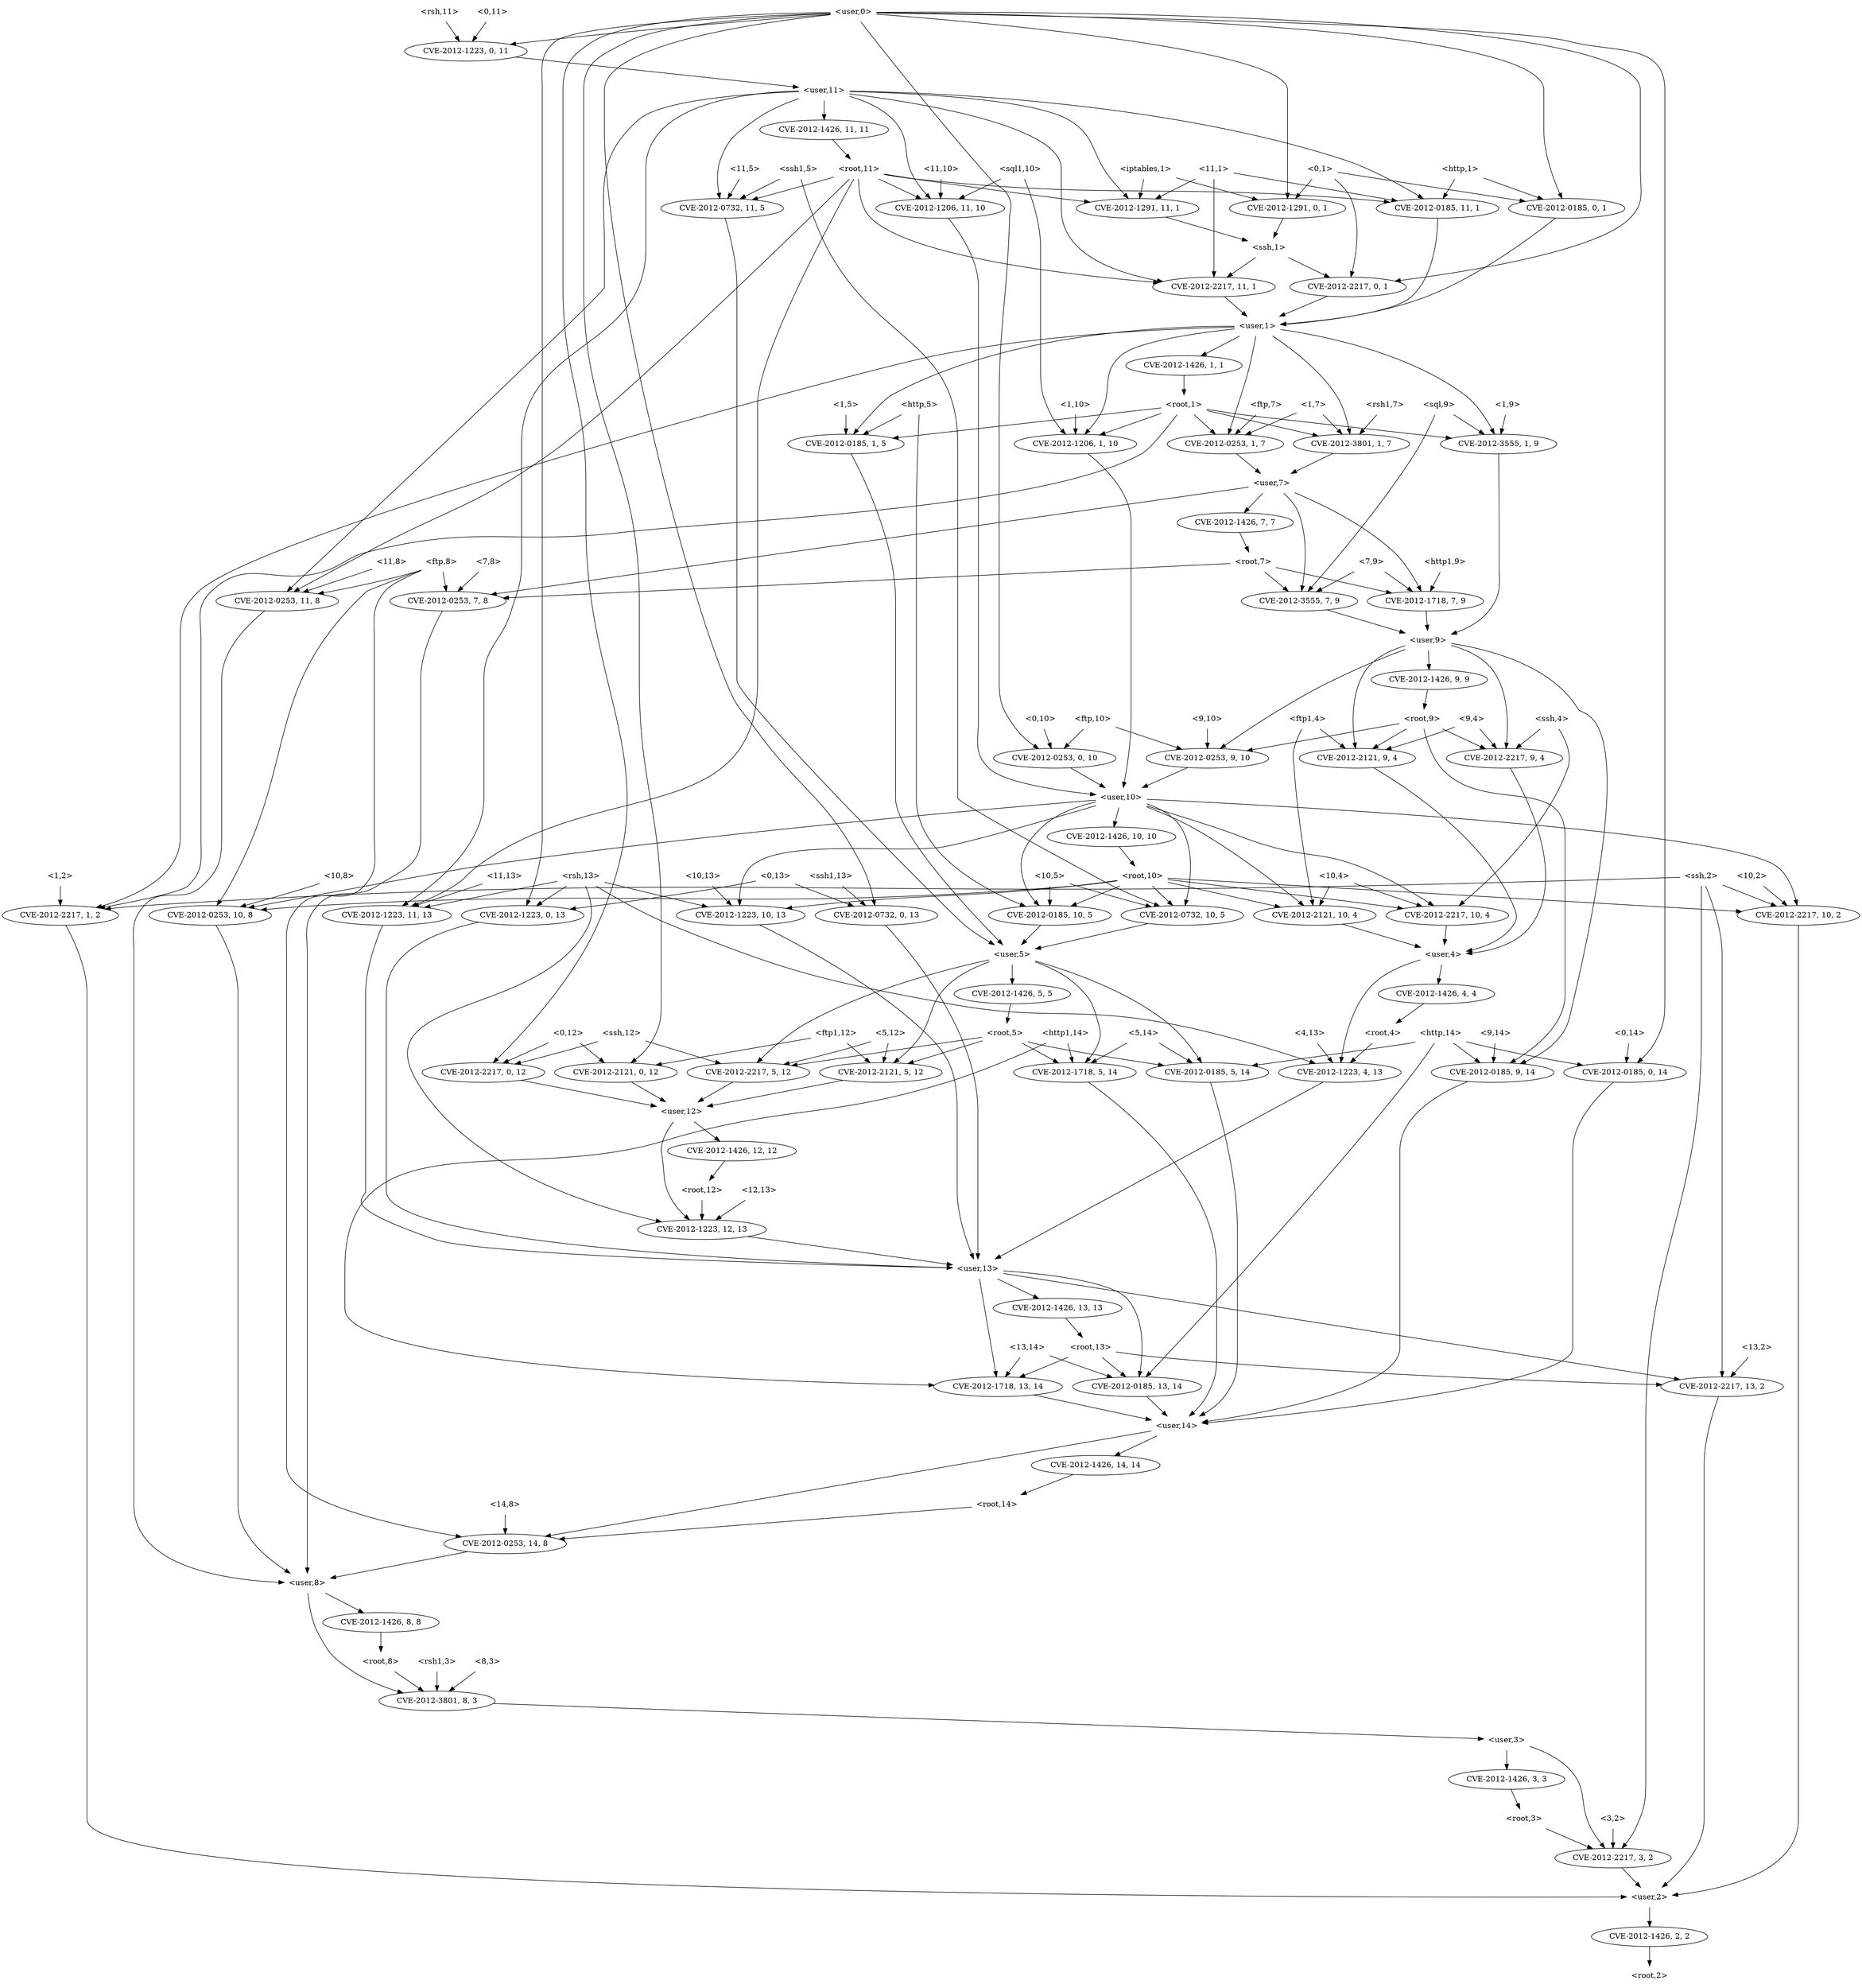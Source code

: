 strict digraph {
	graph [bb="0,0,2933,3636"];
	node [label="\N"];
	"<11,13>"	 [height=0.5,
		pos="2464,2034",
		shape=plaintext,
		width=0.88889];
	"<v_rsh,11,13>"	 [height=0.5,
		label=<CVE-2012-1223, 11, 13>,
		pos="2429,1962",
		width=2.7013];
	"<11,13>" -> "<v_rsh,11,13>"	 [pos="e,2437.6,1980.1 2455.3,2015.7 2451.4,2007.7 2446.5,1998.1 2442.1,1989.3"];
	"<user,13>"	 [height=0.5,
		pos="1857,1314",
		shape=plaintext,
		width=1.0069];
	"<v_rsh,11,13>" -> "<user,13>"	 [pos="e,1893.5,1316.9 2487,1947.5 2578.2,1924.6 2745,1874.9 2745,1819 2745,1819 2745,1819 2745,1457 2745,1370.9 2086.4,1327.8 1903.6,1317.5"];
	"<sql,9>"	 [height=0.5,
		pos="920,2898",
		shape=plaintext,
		width=0.8125];
	"<v_sql,1,9>"	 [height=0.5,
		label=<CVE-2012-3555, 1, 9>,
		pos="804,2826",
		width=2.4499];
	"<sql,9>" -> "<v_sql,1,9>"	 [pos="e,830.89,2843.2 891.62,2879.9 876,2870.5 856.47,2858.7 839.8,2848.6"];
	"<v_sql,7,9>"	 [height=0.5,
		label=<CVE-2012-3555, 7, 9>,
		pos="1034,2538",
		width=2.4499];
	"<sql,9>" -> "<v_sql,7,9>"	 [pos="e,1008.1,2555.2 920,2880 920,2853.3 920,2800.1 920,2755 920,2755 920,2755 920,2681 920,2629.4 966.31,2585.9 999.9,2561.1"];
	"<user,9>"	 [height=0.5,
		pos="1034,2466",
		shape=plaintext,
		width=0.91667];
	"<v_sql,1,9>" -> "<user,9>"	 [pos="e,1000.6,2480.4 820.54,2808.3 843.44,2783.3 882,2733.6 882,2683 882,2683 882,2683 882,2609 882,2548.8 946.41,2506.8 991.37,2484.8"];
	"<v_sql,7,9>" -> "<user,9>"	 [pos="e,1034,2484.1 1034,2519.7 1034,2512 1034,2502.7 1034,2494.1"];
	"<v_http,11,1>"	 [height=0.5,
		label=<CVE-2012-0185, 11, 1>,
		pos="1263,3258",
		width=2.5686];
	"<user,1>"	 [height=0.5,
		pos="1147,3042",
		shape=plaintext,
		width=0.91667];
	"<v_http,11,1>" -> "<user,1>"	 [pos="e,1156.3,3060.2 1253.7,3239.8 1233.5,3202.5 1185.3,3113.7 1161.2,3069.3"];
	"<v_ftp,1,7>"	 [height=0.5,
		label=<CVE-2012-0253, 1, 7>,
		pos="1036,2826",
		width=2.4499];
	"<user,1>" -> "<v_ftp,1,7>"	 [pos="e,1021.2,2843.8 1114,3027.7 1094,3018.6 1068.8,3005 1050,2988 1021.3,2962 1012.4,2953 1001,2916 996.29,2900.7 996.4,2895.3 1001,\
2880 1004,2870.1 1009.4,2860.4 1015.2,2852"];
	"<v_ssh,1,2>"	 [height=0.5,
		label=<CVE-2012-2217, 1, 2>,
		pos="88,1962",
		width=2.4499];
	"<user,1>" -> "<v_ssh,1,2>"	 [pos="e,91.197,1980.2 1113.6,3039 1056.6,3034.7 937.48,3022.1 843,2988 661.37,2922.4 606.02,2905 466,2772 216.9,2535.4 115.82,2102.2 93.148\
,1990.1"];
	"<user,1>" -> "<v_sql,1,9>"	 [pos="e,799.82,2844.3 1113.9,3040 1044.1,3035.9 882.52,3015.5 809,2916 796.04,2898.5 795.83,2873.3 798.27,2854.2"];
	"<v_root,1,1>"	 [height=0.5,
		label=<CVE-2012-1426, 1, 1>,
		pos="1147,2970",
		width=2.4499];
	"<user,1>" -> "<v_root,1,1>"	 [pos="e,1147,2988.1 1147,3023.7 1147,3016 1147,3006.7 1147,2998.1"];
	"<v_sql1,1,10>"	 [height=0.5,
		label=<CVE-2012-1206, 1, 10>,
		pos="1629,2826",
		width=2.5686];
	"<user,1>" -> "<v_sql1,1,10>"	 [pos="e,1593.8,2842.7 1180.1,3026.4 1204.2,3015.8 1237.6,3001 1267,2988 1381.6,2937.2 1516.4,2877.2 1584.6,2846.8"];
	"<v_http,1,5>"	 [height=0.5,
		label=<CVE-2012-0185, 1, 5>,
		pos="1942,2826",
		width=2.4499];
	"<user,1>" -> "<v_http,1,5>"	 [pos="e,1936.9,2844.2 1180.4,3039.1 1309,3031.2 1771.7,2997.7 1890,2916 1911.5,2901.1 1925.4,2874.2 1933.4,2853.8"];
	"<v_rsh1,1,7>"	 [height=0.5,
		label=<CVE-2012-3801, 1, 7>,
		pos="1268,2826",
		width=2.4499];
	"<user,1>" -> "<v_rsh1,1,7>"	 [pos="e,1270.1,2844.3 1180.2,3031.4 1201.8,3023.4 1228.8,3009.7 1244,2988 1271.9,2948.1 1273.1,2888.9 1270.9,2854.5"];
	"<v_root,3,3>"	 [height=0.5,
		label=<CVE-2012-1426, 3, 3>,
		pos="672,378",
		width=2.4499];
	"<root,3>"	 [height=0.5,
		pos="644,306",
		shape=plaintext,
		width=0.89583];
	"<v_root,3,3>" -> "<root,3>"	 [pos="e,650.84,324.1 665.08,359.7 661.93,351.81 658.12,342.3 654.62,333.55"];
	"<v_ssh,3,2>"	 [height=0.5,
		label=<CVE-2012-2217, 3, 2>,
		pos="501,234",
		width=2.4499];
	"<root,3>" -> "<v_ssh,3,2>"	 [pos="e,533.32,250.82 611.55,289.12 591.07,279.09 564.43,266.05 542.43,255.28"];
	"<v_ssh1,11,5>"	 [height=0.5,
		label=<CVE-2012-0732, 11, 5>,
		pos="1987,3258",
		width=2.5686];
	"<user,5>"	 [height=0.5,
		pos="1811,1890",
		shape=plaintext,
		width=0.91667];
	"<v_ssh1,11,5>" -> "<user,5>"	 [pos="e,1840.1,1908.2 2011.7,3240.5 2043.9,3216.8 2096,3170 2096,3115 2096,3115 2096,3115 2096,2609 2096,2372 1916,2344 1916,2107 1916\
,2107 1916,2107 1916,2033 1916,1990.3 1905.8,1978 1880,1944 1871.4,1932.7 1859.8,1922.5 1848.6,1914.2"];
	"<v_http1,5,14>"	 [height=0.5,
		label=<CVE-2012-1718, 5, 14>,
		pos="1452,1674",
		width=2.5686];
	"<user,5>" -> "<v_http1,5,14>"	 [pos="e,1451.5,1692.3 1777.8,1876.5 1731.6,1859.3 1645.5,1827.1 1572,1800 1528.1,1783.8 1504.1,1799 1473,1764 1458,1747.2 1453.2,1721.7\
 1451.9,1702.3"];
	"<v_ftp1,5,12>"	 [height=0.5,
		label=<CVE-2012-2121, 5, 12>,
		pos="2178,1674",
		width=2.5686];
	"<user,5>" -> "<v_ftp1,5,12>"	 [pos="e,2176.2,1692 1844.2,1885.8 1910.7,1877.6 2060.8,1850.2 2146,1764 2162.5,1747.3 2170.5,1721.6 2174.4,1702.1"];
	"<v_ssh,5,12>"	 [height=0.5,
		label=<CVE-2012-2217, 5, 12>,
		pos="1974,1674",
		width=2.5686];
	"<user,5>" -> "<v_ssh,5,12>"	 [pos="e,1970.9,1692.1 1844.4,1877.4 1865.1,1868.8 1890.9,1855.2 1908,1836 1943,1796.8 1960.9,1736.5 1968.8,1701.9"];
	"<v_http,5,14>"	 [height=0.5,
		label=<CVE-2012-0185, 5, 14>,
		pos="1248,1674",
		width=2.5686];
	"<user,5>" -> "<v_http,5,14>"	 [pos="e,1256.1,1692 1778,1888.1 1689.1,1885.3 1446.8,1874.2 1378,1836 1321.6,1804.7 1280.4,1738.2 1260.8,1701.2"];
	"<v_root,5,5>"	 [height=0.5,
		label=<CVE-2012-1426, 5, 5>,
		pos="1811,1818",
		width=2.4499];
	"<user,5>" -> "<v_root,5,5>"	 [pos="e,1811,1836.1 1811,1871.7 1811,1864 1811,1854.7 1811,1846.1"];
	"<root,1>"	 [height=0.5,
		pos="1193,2898",
		shape=plaintext,
		width=0.89583];
	"<root,1>" -> "<v_ftp,1,7>"	 [pos="e,1070.9,2842.6 1160.5,2882.5 1137.3,2872.2 1105.9,2858.1 1080.4,2846.8"];
	"<root,1>" -> "<v_ssh,1,2>"	 [pos="e,144.01,1976 1185.7,2879.7 1176.3,2859.6 1158.2,2826.8 1133,2808 1059.9,2753.4 410.9,2624.9 351,2556 270.7,2463.7 324.61,2107.2\
 243,2016 230.61,2002.1 190.46,1988.6 154.13,1978.7"];
	"<root,1>" -> "<v_sql,1,9>"	 [pos="e,877.12,2836.1 1160.7,2883.1 1157.5,2881.9 1154.2,2880.9 1151,2880 1102.7,2866.7 973.57,2848.7 887.17,2837.4"];
	"<root,1>" -> "<v_http,1,5>"	 [pos="e,1861.5,2833.5 1225.4,2889.9 1242.2,2886.5 1263.1,2882.6 1282,2880 1282.9,2879.9 1670.9,2848.7 1851.5,2834.3"];
	"<root,1>" -> "<v_sql1,1,10>"	 [pos="e,1556.4,2837.3 1225.5,2890.5 1242.3,2887.2 1263.2,2883.2 1282,2880 1372.2,2864.5 1475.9,2849 1546.3,2838.7"];
	"<root,1>" -> "<v_rsh1,1,7>"	 [pos="e,1249.9,2843.9 1211.5,2879.7 1220.9,2871 1232.3,2860.3 1242.5,2850.8"];
	"<user,7>"	 [height=0.5,
		pos="1093,2754",
		shape=plaintext,
		width=0.91667];
	"<v_ftp,1,7>" -> "<user,7>"	 [pos="e,1078.9,2772.3 1049.8,2808.1 1056.6,2799.7 1065,2789.4 1072.6,2780.1"];
	"<user,2>"	 [height=0.5,
		pos="243,162",
		shape=plaintext,
		width=0.91667];
	"<v_ssh,1,2>" -> "<user,2>"	 [pos="e,215.22,180.12 95.892,1943.9 107.29,1917.7 127,1865.5 127,1819 127,1819 127,1819 127,305 127,253.79 172.81,210.87 206.85,186.04"];
	"<v_http,1,5>" -> "<user,5>"	 [pos="e,1830.5,1908.4 1928.7,2808.2 1910,2782.7 1878,2731.9 1878,2683 1878,2683 1878,2683 1878,2033 1878,1992.5 1876.5,1980.1 1858,1944\
 1852.8,1933.8 1845.1,1924 1837.5,1915.6"];
	"<user,10>"	 [height=0.5,
		pos="1535,2178",
		shape=plaintext,
		width=1.0069];
	"<v_sql1,1,10>" -> "<user,10>"	 [pos="e,1571.3,2181.3 1647,2808.1 1671.4,2783.2 1712,2734.1 1712,2683 1712,2683 1712,2683 1712,2321 1712,2280.5 1719.1,2262.1 1692,2232\
 1663.9,2200.8 1616.7,2187.9 1581.4,2182.7"];
	"<v_rsh1,1,7>" -> "<user,7>"	 [pos="e,1126,2768.2 1229.6,2809.6 1201.8,2798.5 1164.1,2783.4 1135.4,2772"];
	"<v_ssh,9,4>"	 [height=0.5,
		label=<CVE-2012-2217, 9, 4>,
		pos="918,2250",
		width=2.4499];
	"<user,9>" -> "<v_ssh,9,4>"	 [pos="e,915.23,2268.3 1000.6,2455.6 978.85,2447.6 951.82,2433.9 937,2412 909.85,2371.8 910.64,2312.8 914.06,2278.5"];
	"<v_ftp,9,10>"	 [height=0.5,
		label=<CVE-2012-0253, 9, 10>,
		pos="1387,2250",
		width=2.5686];
	"<user,9>" -> "<v_ftp,9,10>"	 [pos="e,1353.8,2266.8 1067.2,2452.4 1091.6,2442.6 1125.2,2428.1 1153,2412 1200.1,2384.8 1209.9,2374.5 1252,2340 1270.2,2325 1271.9,2317.8\
 1291,2304 1307.7,2292 1327.4,2280.7 1344.6,2271.6"];
	"<v_root,9,9>"	 [height=0.5,
		label=<CVE-2012-1426, 9, 9>,
		pos="1034,2394",
		width=2.4499];
	"<user,9>" -> "<v_root,9,9>"	 [pos="e,1034,2412.1 1034,2447.7 1034,2440 1034,2430.7 1034,2422.1"];
	"<v_http,9,14>"	 [height=0.5,
		label=<CVE-2012-0185, 9, 14>,
		pos="840,1674",
		width=2.5686];
	"<user,9>" -> "<v_http,9,14>"	 [pos="e,840,1692.1 1000.6,2458.8 946.78,2446.7 842.65,2414.5 801,2340 793.2,2326 799.85,2320 801,2304 809.69,2183.5 840,2155.8 840,2035\
 840,2035 840,2035 840,1961 840,1865.9 840,1753.1 840,1702.2"];
	"<v_ftp1,9,4>"	 [height=0.5,
		label=<CVE-2012-2121, 9, 4>,
		pos="1150,2250",
		width=2.4499];
	"<user,9>" -> "<v_ftp1,9,4>"	 [pos="e,1152.8,2268.3 1067.4,2455.6 1089.1,2447.6 1116.2,2433.9 1131,2412 1158.2,2371.8 1157.4,2312.8 1153.9,2278.5"];
	"<user,4>"	 [height=0.5,
		pos="1247,1890",
		shape=plaintext,
		width=0.91667];
	"<v_ssh,9,4>" -> "<user,4>"	 [pos="e,1213.7,1894.9 918.39,2231.8 920.55,2179.8 934.36,2023.5 1022,1944 1048.4,1920.1 1146.2,1903.9 1203.8,1896.2"];
	"<v_ftp,9,10>" -> "<user,10>"	 [pos="e,1499,2196 1420.6,2233.1 1441,2223.4 1467.4,2211 1489.7,2200.4"];
	"<root,9>"	 [height=0.5,
		pos="1051,2322",
		shape=plaintext,
		width=0.89583];
	"<v_root,9,9>" -> "<root,9>"	 [pos="e,1046.8,2340.1 1038.2,2375.7 1040.1,2367.9 1042.4,2358.5 1044.5,2349.8"];
	"<user,14>"	 [height=0.5,
		pos="1202,1026",
		shape=plaintext,
		width=1.0069];
	"<v_http,9,14>" -> "<user,14>"	 [pos="e,1165.6,1034.3 878.21,1657.5 923.53,1636.3 993,1593.5 993,1531 993,1531 993,1531 993,1169 993,1090.9 1094.1,1052.7 1155.7,1036.7"];
	"<v_ftp1,9,4>" -> "<user,4>"	 [pos="e,1213.8,1894.7 1133.9,2232 1089.1,2182.7 970.91,2037.2 1043,1944 1062.5,1918.8 1150,1903.3 1203.9,1896"];
	"<v_root,2,2>"	 [height=0.5,
		label=<CVE-2012-1426, 2, 2>,
		pos="243,90",
		width=2.4499];
	"<user,2>" -> "<v_root,2,2>"	 [pos="e,243,108.1 243,143.7 243,135.98 243,126.71 243,118.11"];
	"<root,9>" -> "<v_ssh,9,4>"	 [pos="e,948.38,2267 1018.5,2303.9 1000,2294.2 976.78,2281.9 957.31,2271.7"];
	"<root,9>" -> "<v_ftp,9,10>"	 [pos="e,1326.2,2263.7 1083.5,2314.2 1137,2303.1 1244.7,2280.6 1316.4,2265.7"];
	"<root,9>" -> "<v_http,9,14>"	 [pos="e,849.73,1692.1 1044.6,2303.7 1037.8,2285.6 1026.4,2256.5 1015,2232 973.01,2142.1 910,2134.2 910,2035 910,2035 910,2035 910,1889\
 910,1818.4 875.13,1740.8 854.61,1701.3"];
	"<root,9>" -> "<v_ftp1,9,4>"	 [pos="e,1126.7,2267.5 1075.2,2303.9 1088.2,2294.7 1104.4,2283.3 1118.3,2273.4"];
	"<v_root,1,1>" -> "<root,1>"	 [pos="e,1181.6,2916.3 1158.1,2952.1 1163.5,2943.8 1170.1,2933.8 1176.1,2924.7"];
	"<root,14>"	 [height=0.5,
		pos="1092,882",
		shape=plaintext,
		width=1];
	"<v_ftp,14,8>"	 [height=0.5,
		label=<CVE-2012-0253, 14, 8>,
		pos="799,810",
		width=2.5686];
	"<root,14>" -> "<v_ftp,14,8>"	 [pos="e,854.93,824.36 1055.8,872.35 1008.2,860.99 923.9,840.84 864.9,826.74"];
	"<user,8>"	 [height=0.5,
		pos="643,738",
		shape=plaintext,
		width=0.91667];
	"<v_ftp,14,8>" -> "<user,8>"	 [pos="e,676.02,753.82 763.99,793.29 740.65,782.82 709.84,768.99 685.16,757.92"];
	"<10,4>"	 [height=0.5,
		pos="1206,2034",
		shape=plaintext,
		width=0.78472];
	"<v_ftp1,10,4>"	 [height=0.5,
		label=<CVE-2012-2121, 10, 4>,
		pos="1349,1962",
		width=2.5686];
	"<10,4>" -> "<v_ftp1,10,4>"	 [pos="e,1316.6,1978.9 1234.3,2019.2 1255.2,2008.9 1284,1994.8 1307.5,1983.3"];
	"<v_ssh,10,4>"	 [height=0.5,
		label=<CVE-2012-2217, 10, 4>,
		pos="1145,1962",
		width=2.5686];
	"<10,4>" -> "<v_ssh,10,4>"	 [pos="e,1159.9,1980.1 1190.9,2015.7 1183.6,2007.3 1174.7,1997.1 1166.7,1987.9"];
	"<v_ftp1,10,4>" -> "<user,4>"	 [pos="e,1271.8,1908 1325.1,1944.6 1311.7,1935.4 1294.8,1923.8 1280.2,1913.8"];
	"<v_ssh,10,4>" -> "<user,4>"	 [pos="e,1222.2,1908 1168.9,1944.6 1182.3,1935.4 1199.2,1923.8 1213.8,1913.8"];
	"<1,5>"	 [height=0.5,
		pos="1965,2898",
		shape=plaintext,
		width=0.75];
	"<1,5>" -> "<v_http,1,5>"	 [pos="e,1947.6,2844.1 1959.3,2879.7 1956.8,2871.9 1953.7,2862.5 1950.8,2853.8"];
	"<http1,14>"	 [height=0.5,
		pos="1521,1746",
		shape=plaintext,
		width=1.0833];
	"<http1,14>" -> "<v_http1,5,14>"	 [pos="e,1468.9,1692.1 1503.9,1727.7 1495.5,1719.1 1485.2,1708.7 1476,1699.3"];
	"<v_http1,13,14>"	 [height=0.5,
		label=<CVE-2012-1718, 13, 14>,
		pos="1594,1098",
		width=2.7013];
	"<http1,14>" -> "<v_http1,13,14>"	 [pos="e,1589.8,1116.4 1533.5,1727.6 1540.1,1717.6 1547.9,1704.6 1553,1692 1568.1,1654.4 1573,1643.5 1573,1603 1573,1603 1573,1603 1573\
,1241 1573,1200.8 1581.3,1154.8 1587.5,1126.4"];
	"<v_http1,5,14>" -> "<user,14>"	 [pos="e,1238.6,1040.9 1431.6,1656 1404.5,1631.5 1360,1583.3 1360,1531 1360,1531 1360,1531 1360,1169 1360,1108.3 1294.6,1066.9 1248,1045.1"];
	"<v_http1,13,14>" -> "<user,14>"	 [pos="e,1238.5,1033.5 1526.6,1085 1447.3,1070.8 1317.6,1047.6 1248.6,1035.3"];
	"<v_http,5,14>" -> "<user,14>"	 [pos="e,1207.7,1044.3 1244.4,1655.6 1239.1,1628.9 1230,1576.2 1230,1531 1230,1531 1230,1531 1230,1169 1230,1128.3 1218.8,1082.2 1210.5\
,1053.9"];
	"<v_root,14,14>"	 [height=0.5,
		label=<CVE-2012-1426, 14, 14>,
		pos="1193,954",
		width=2.7013];
	"<user,14>" -> "<v_root,14,14>"	 [pos="e,1195.2,972.1 1199.8,1007.7 1198.8,999.98 1197.6,990.71 1196.5,982.11"];
	"<user,14>" -> "<v_ftp,14,8>"	 [pos="e,826.41,827.27 1165.7,1009.1 1142.9,998.95 1113,985.21 1087,972 994.83,925.09 889.41,864.26 835.28,832.48"];
	"<9,10>"	 [height=0.5,
		pos="1329,2322",
		shape=plaintext,
		width=0.78472];
	"<9,10>" -> "<v_ftp,9,10>"	 [pos="e,1372.8,2268.1 1343.3,2303.7 1350.3,2295.3 1358.8,2285.1 1366.4,2275.9"];
	"<v_rsh,12,13>"	 [height=0.5,
		label=<CVE-2012-1223, 12, 13>,
		pos="2056,1386",
		width=2.7013];
	"<v_rsh,12,13>" -> "<user,13>"	 [pos="e,1893.4,1327.8 2012.8,1369.8 1980.4,1358.4 1936,1342.8 1902.9,1331.1"];
	"<v_ssh,13,2>"	 [height=0.5,
		label=<CVE-2012-2217, 13, 2>,
		pos="325,1098",
		width=2.5686];
	"<user,13>" -> "<v_ssh,13,2>"	 [pos="e,397.73,1109.2 1820.6,1307.9 1624.7,1280.6 692.95,1150.4 407.99,1110.6"];
	"<v_root,13,13>"	 [height=0.5,
		label=<CVE-2012-1426, 13, 13>,
		pos="1736,1242",
		width=2.7013];
	"<user,13>" -> "<v_root,13,13>"	 [pos="e,1764.5,1259.5 1827.4,1295.9 1811.1,1286.4 1790.6,1274.6 1773.2,1264.5"];
	"<user,13>" -> "<v_http1,13,14>"	 [pos="e,1592.4,1116.1 1820.4,1309.2 1763.2,1302.4 1656.3,1286.6 1630,1260 1594.7,1224.3 1590.8,1162 1591.9,1126.2"];
	"<v_http,13,14>"	 [height=0.5,
		label=<CVE-2012-0185, 13, 14>,
		pos="1807,1098",
		width=2.7013];
	"<user,13>" -> "<v_http,13,14>"	 [pos="e,1811.9,1116.2 1854.6,1295.8 1852.1,1277.8 1847.5,1248.8 1842,1224 1834.8,1191.6 1831,1184 1822,1152 1819.6,1143.5 1817,1134.2 \
1814.6,1125.8"];
	"<0,11>"	 [height=0.5,
		pos="321,3618",
		shape=plaintext,
		width=0.78472];
	"<v_rsh,0,11>"	 [height=0.5,
		label=<CVE-2012-1223, 0, 11>,
		pos="281,3546",
		width=2.5686];
	"<0,11>" -> "<v_rsh,0,11>"	 [pos="e,290.77,3564.1 311.11,3599.7 306.51,3591.6 300.94,3581.9 295.85,3573"];
	"<user,11>"	 [height=0.5,
		pos="1142,3474",
		shape=plaintext,
		width=1.0069];
	"<v_rsh,0,11>" -> "<user,11>"	 [pos="e,1105.7,3478 364.73,3538.2 543.27,3523.7 956.42,3490.1 1095.4,3478.8"];
	"<ftp1,12>"	 [height=0.5,
		pos="2268,1746",
		shape=plaintext,
		width=1];
	"<v_ftp1,0,12>"	 [height=0.5,
		label=<CVE-2012-2121, 0, 12>,
		pos="2586,1674",
		width=2.5686];
	"<ftp1,12>" -> "<v_ftp1,0,12>"	 [pos="e,2520,1686.6 2304.2,1731 2307.5,1729.9 2310.8,1728.9 2314,1728 2350,1717.9 2442.7,1700.5 2509.8,1688.4"];
	"<ftp1,12>" -> "<v_ftp1,5,12>"	 [pos="e,2199.4,1691.6 2245.8,1727.7 2234.1,1718.7 2219.8,1707.5 2207.3,1697.8"];
	"<user,12>"	 [height=0.5,
		pos="2159,1602",
		shape=plaintext,
		width=1.0069];
	"<v_ftp1,0,12>" -> "<user,12>"	 [pos="e,2195.4,1608.9 2517.9,1661.7 2506.2,1659.8 2494.3,1657.9 2483,1656 2384.2,1639.8 2268.4,1620.8 2205.4,1610.6"];
	"<v_ftp1,5,12>" -> "<user,12>"	 [pos="e,2163.6,1620.1 2173.3,1655.7 2171.2,1647.9 2168.6,1638.5 2166.3,1629.8"];
	"<rsh1,3>"	 [height=0.5,
		pos="509,594",
		shape=plaintext,
		width=0.92361];
	"<v_rsh1,8,3>"	 [height=0.5,
		label=<CVE-2012-3801, 8, 3>,
		pos="615,522",
		width=2.4499];
	"<rsh1,3>" -> "<v_rsh1,8,3>"	 [pos="e,590.07,539.47 534.93,575.88 548.97,566.61 566.47,555.05 581.53,545.1"];
	"<user,3>"	 [height=0.5,
		pos="615,450",
		shape=plaintext,
		width=0.91667];
	"<v_rsh1,8,3>" -> "<user,3>"	 [pos="e,615,468.1 615,503.7 615,495.98 615,486.71 615,478.11"];
	"<sql1,10>"	 [height=0.5,
		pos="1643,3330",
		shape=plaintext,
		width=1.0069];
	"<sql1,10>" -> "<v_sql1,1,10>"	 [pos="e,1628.4,2844.2 1639.8,3311.9 1638,3301.5 1636,3288.1 1635,3276 1622,3116.7 1626,2924.6 1628.1,2854.4"];
	"<v_sql1,11,10>"	 [height=0.5,
		label=<CVE-2012-1206, 11, 10>,
		pos="1741,3258",
		width=2.7013];
	"<sql1,10>" -> "<v_sql1,11,10>"	 [pos="e,1717.6,3275.7 1667,3311.9 1679.7,3302.8 1695.6,3291.4 1709.4,3281.6"];
	"<v_sql1,11,10>" -> "<user,10>"	 [pos="e,1571.6,2180.4 1742.8,3240 1745.4,3213.3 1750,3160.2 1750,3115 1750,3115 1750,3115 1750,2321 1750,2278.7 1747.1,2260.7 1716,2232\
 1679.3,2198.1 1621.9,2185.8 1581.7,2181.4"];
	"<root,5>"	 [height=0.5,
		pos="1811,1746",
		shape=plaintext,
		width=0.89583];
	"<v_root,5,5>" -> "<root,5>"	 [pos="e,1811,1764.1 1811,1799.7 1811,1792 1811,1782.7 1811,1774.1"];
	"<root,5>" -> "<v_http1,5,14>"	 [pos="e,1531.2,1683.4 1778.7,1731.1 1775.4,1730 1772.2,1728.9 1769,1728 1693.6,1706.7 1605.5,1692.8 1541.3,1684.6"];
	"<root,5>" -> "<v_ftp1,5,12>"	 [pos="e,2114.5,1687.1 1843.6,1738.8 1901.8,1727.7 2025,1704.2 2104.5,1689"];
	"<root,5>" -> "<v_http,5,14>"	 [pos="e,1313.7,1686.7 1778.3,1730.7 1775.2,1729.7 1772.1,1728.7 1769,1728 1587.2,1684.5 1535.4,1715.4 1350,1692 1341.5,1690.9 1332.5,1689.7\
 1323.7,1688.3"];
	"<root,5>" -> "<v_ssh,5,12>"	 [pos="e,1937.5,1690.7 1843.6,1731 1867.9,1720.6 1901.3,1706.2 1928.3,1694.6"];
	"<ftp,10>"	 [height=0.5,
		pos="1408,2322",
		shape=plaintext,
		width=0.89583];
	"<v_ftp,0,10>"	 [height=0.5,
		label=<CVE-2012-0253, 0, 10>,
		pos="1591,2250",
		width=2.5686];
	"<ftp,10>" -> "<v_ftp,0,10>"	 [pos="e,1549.2,2266.1 1440.6,2307.3 1443.5,2306.2 1446.3,2305.1 1449,2304 1478.9,2292.2 1512.5,2279.6 1539.6,2269.7"];
	"<ftp,10>" -> "<v_ftp,9,10>"	 [pos="e,1392.1,2268.1 1402.8,2303.7 1400.5,2295.9 1397.7,2286.5 1395,2277.8"];
	"<v_ftp,0,10>" -> "<user,10>"	 [pos="e,1548.8,2196.3 1577.4,2232.1 1570.7,2223.7 1562.5,2213.4 1555.1,2204.1"];
	"<v_http,10,5>"	 [height=0.5,
		label=<CVE-2012-0185, 10, 5>,
		pos="1553,1962",
		width=2.5686];
	"<user,10>" -> "<v_http,10,5>"	 [pos="e,1551.6,1980.2 1536.4,2159.8 1539.6,2122.8 1546.9,2035.2 1550.7,1990.4"];
	"<user,10>" -> "<v_ssh,10,4>"	 [pos="e,1145.7,1980 1498.7,2173.3 1449,2167.2 1357.7,2153.1 1285,2124 1228.3,2101.3 1204.3,2101.1 1168,2052 1154.7,2034 1149.1,2009 1146.7\
,1990.1"];
	"<v_rsh,10,13>"	 [height=0.5,
		label=<CVE-2012-1223, 10, 13>,
		pos="2041,1962",
		width=2.7013];
	"<user,10>" -> "<v_rsh,10,13>"	 [pos="e,2006.8,1978.9 1571.4,2163.9 1600,2153.5 1640.8,2138.4 1676,2124 1793.4,2076.1 1929.6,2014.3 1997.7,1983.1"];
	"<v_root,10,10>"	 [height=0.5,
		label=<CVE-2012-1426, 10, 10>,
		pos="1391,2106",
		width=2.7013];
	"<user,10>" -> "<v_root,10,10>"	 [pos="e,1423.9,2123 1499.8,2159.9 1479.6,2150.1 1454.2,2137.7 1433,2127.4"];
	"<v_ftp,10,8>"	 [height=0.5,
		label=<CVE-2012-0253, 10, 8>,
		pos="605,1962",
		width=2.5686];
	"<user,10>" -> "<v_ftp,10,8>"	 [pos="e,651.93,1977.6 1498.5,2172.6 1436.5,2164.7 1307,2147.1 1199,2124 999.34,2081.3 766.79,2012.7 661.7,1980.6"];
	"<v_ssh1,10,5>"	 [height=0.5,
		label=<CVE-2012-0732, 10, 5>,
		pos="1757,1962",
		width=2.5686];
	"<user,10>" -> "<v_ssh1,10,5>"	 [pos="e,1753.2,1980.3 1571.6,2160.7 1613,2140.5 1679.9,2102.6 1721,2052 1735.7,2033.9 1745.1,2008.9 1750.6,1990.1"];
	"<user,10>" -> "<v_ftp1,10,4>"	 [pos="e,1375.4,1979.4 1530.2,2159.8 1524.3,2140.9 1513.3,2110.5 1497,2088 1465.8,2045 1416.8,2007.5 1383.8,1985.1"];
	"<v_ssh,10,2>"	 [height=0.5,
		label=<CVE-2012-2217, 10, 2>,
		pos="287,1962",
		width=2.5686];
	"<user,10>" -> "<v_ssh,10,2>"	 [pos="e,309.78,1979.7 1498.7,2176.1 1327.4,2171.2 599.12,2145.1 395,2052 373.54,2042.2 374.04,2031.2 356,2016 343.8,2005.7 329.92,1994.9\
 317.82,1985.7"];
	"<v_http,10,5>" -> "<user,5>"	 [pos="e,1777.9,1900 1604.6,1947 1652.6,1934 1723.2,1914.8 1768.2,1902.6"];
	"<v_rsh,10,13>" -> "<user,13>"	 [pos="e,1856.2,1332 2030.6,1943.9 2007.1,1905.3 1947.6,1808.1 1896,1728 1885.6,1711.8 1879.5,1709.7 1872,1692 1856.3,1654.7 1853,1643.4\
 1853,1603 1853,1603 1853,1603 1853,1457 1853,1417 1854.6,1370.6 1855.8,1342.1"];
	"<root,10>"	 [height=0.5,
		pos="1370,2034",
		shape=plaintext,
		width=1];
	"<v_root,10,10>" -> "<root,10>"	 [pos="e,1375.1,2052.1 1385.8,2087.7 1383.5,2079.9 1380.7,2070.5 1378,2061.8"];
	"<v_ftp,10,8>" -> "<user,8>"	 [pos="e,635.31,756.09 605,1944 605,1917.3 605,1864.1 605,1819 605,1819 605,1819 605,881 605,839.63 620.23,793.72 631.41,765.61"];
	"<v_ssh1,10,5>" -> "<user,5>"	 [pos="e,1797.7,1908.3 1770.1,1944.1 1776.5,1935.8 1784.3,1925.6 1791.4,1916.4"];
	"<v_ssh,10,2>" -> "<user,2>"	 [pos="e,235.11,180.07 268.99,1944.1 244.58,1919.2 204,1870.1 204,1819 204,1819 204,1819 204,305 204,263.56 219.64,217.67 231.11,189.58"];
	"<root,2>"	 [height=0.5,
		pos="243,18",
		shape=plaintext,
		width=0.89583];
	"<root,13>"	 [height=0.5,
		pos="1685,1170",
		shape=plaintext,
		width=1];
	"<v_root,13,13>" -> "<root,13>"	 [pos="e,1697.6,1188.3 1723.7,1224.1 1717.6,1215.8 1710.2,1205.6 1703.5,1196.4"];
	"<root,13>" -> "<v_ssh,13,2>"	 [pos="e,413.08,1103.5 1649,1167.1 1472.7,1158.1 698.9,1118.2 423.07,1104"];
	"<root,13>" -> "<v_http1,13,14>"	 [pos="e,1615.6,1115.6 1662.5,1151.7 1650.8,1142.7 1636.2,1131.5 1623.6,1121.8"];
	"<root,13>" -> "<v_http,13,14>"	 [pos="e,1778.7,1115.2 1714.8,1151.9 1731.4,1142.4 1752.2,1130.4 1769.8,1120.3"];
	"<user,8>" -> "<v_rsh1,8,3>"	 [pos="e,618.14,540.15 641.24,719.57 638.18,689.99 631.49,628.1 624,576 622.79,567.56 621.29,558.38 619.87,550.08"];
	"<v_root,8,8>"	 [height=0.5,
		label=<CVE-2012-1426, 8, 8>,
		pos="759,666",
		width=2.4499];
	"<user,8>" -> "<v_root,8,8>"	 [pos="e,732.11,683.23 671.38,719.88 687,710.45 706.53,698.66 723.2,688.61"];
	"<root,8>"	 [height=0.5,
		pos="731,594",
		shape=plaintext,
		width=0.89583];
	"<v_root,8,8>" -> "<root,8>"	 [pos="e,737.84,612.1 752.08,647.7 748.93,639.81 745.12,630.3 741.62,621.55"];
	"<user,0>"	 [height=0.5,
		pos="1539,3618",
		shape=plaintext,
		width=0.91667];
	"<v_rsh,0,13>"	 [height=0.5,
		label=<CVE-2012-1223, 0, 13>,
		pos="2637,1962",
		width=2.5686];
	"<user,0>" -> "<v_rsh,0,13>"	 [pos="e,2625,1980 1572.1,3616 1749.5,3610.5 2579,3579.2 2579,3475 2579,3475 2579,3475 2579,2105 2579,2061.7 2602.4,2016.1 2619.5,1988.6"];
	"<user,0>" -> "<v_rsh,0,11>"	 [pos="e,347.06,3558.7 1505.9,3616.8 1368.5,3615.8 828.79,3609 388,3564 377.93,3563 367.37,3561.6 356.97,3560.1"];
	"<v_http,0,14>"	 [height=0.5,
		label=<CVE-2012-0185, 0, 14>,
		pos="1044,1674",
		width=2.5686];
	"<user,0>" -> "<v_http,0,14>"	 [pos="e,1046.6,1692 1505.5,3616.7 1359.4,3615.4 777.06,3607.2 600,3564 506.27,3541.1 402,3571.5 402,3475 402,3475 402,3475 402,2969 402\
,2918.4 436.3,2914.8 473,2880 612.54,2747.5 737.05,2799.1 825,2628 890.15,2501.2 726,2465.5 726,2323 726,2323 726,2323 726,2177 \
726,2090.3 784.17,2085.5 836,2016 846.79,2001.5 1034.7,1780.9 1041,1764 1048.4,1744.2 1048.8,1720.3 1047.5,1702.2"];
	"<user,0>" -> "<v_ftp1,0,12>"	 [pos="e,2558.1,1691.3 1572.3,3616.9 1683.5,3616.1 2041,3609.8 2145,3564 2198.5,3540.4 2242,3533.5 2242,3475 2242,3475 2242,3475 2242,2105\
 2242,1909.7 2460.9,1752.4 2549.5,1696.7"];
	"<user,0>" -> "<v_ftp,0,10>"	 [pos="e,1588.3,2268.3 1546.9,3599.9 1558.3,3573.7 1578,3521.5 1578,3475 1578,3475 1578,3475 1578,3329 1578,3096.3 1513.7,3040.3 1527,2808\
 1538.7,2603.8 1574.3,2359.6 1586.7,2278.6"];
	"<v_iptables,0,1>"	 [height=0.5,
		label=<CVE-2012-1291, 0, 1>,
		pos="632,3258",
		width=2.4499];
	"<user,0>" -> "<v_iptables,0,1>"	 [pos="e,605.39,3275.3 1505.8,3616 1330.1,3610.1 516,3577.4 516,3475 516,3475 516,3475 516,3401 516,3349.2 562.86,3305.9 597.01,3281.2"];
	"<v_ssh1,0,13>"	 [height=0.5,
		label=<CVE-2012-0732, 0, 13>,
		pos="2841,1962",
		width=2.5686];
	"<user,0>" -> "<v_ssh1,0,13>"	 [pos="e,2841,1980 1572.2,3617 1775.1,3616.3 2841,3606.7 2841,3475 2841,3475 2841,3475 2841,2105 2841,2065 2841,2018.7 2841,1990.1"];
	"<v_http,0,1>"	 [height=0.5,
		label=<CVE-2012-0185, 0, 1>,
		pos="1462,3258",
		width=2.4499];
	"<user,0>" -> "<v_http,0,1>"	 [pos="e,1469.9,3276.1 1531.3,3599.9 1520.2,3573.6 1501,3521.4 1501,3475 1501,3475 1501,3475 1501,3401 1501,3359.6 1485.4,3313.7 1473.9\
,3285.6"];
	"<v_ssh,0,12>"	 [height=0.5,
		label=<CVE-2012-2217, 0, 12>,
		pos="2382,1674",
		width=2.5686];
	"<user,0>" -> "<v_ssh,0,12>"	 [pos="e,2305,1684.2 1572.4,3617.1 1707.3,3616.5 2204,3605.6 2204,3475 2204,3475 2204,3475 2204,1817 2204,1776.6 2196,1758.1 2223,1728 \
2241.7,1707.1 2268.7,1694.5 2295.3,1686.8"];
	"<v_ssh,0,1>"	 [height=0.5,
		label=<CVE-2012-2217, 0, 1>,
		pos="988,3114",
		width=2.4499];
	"<user,0>" -> "<v_ssh,0,1>"	 [pos="e,995.76,3132 1506,3614.4 1428.5,3606.8 1231.3,3579.8 1096,3492 1061.1,3469.3 1050.2,3459.2 1036,3420 1025,3389.6 1042.2,3380 1047\
,3348 1059.1,3267.2 1035.9,3245.5 1010,3168 1007,3159.2 1003.3,3149.7 999.78,3141.3"];
	"<v_rsh,0,13>" -> "<user,13>"	 [pos="e,1893.5,1316.2 2672.7,1945.4 2715.9,1923.8 2783,1880.3 2783,1819 2783,1819 2783,1819 2783,1457 2783,1415.2 2995.1,1464.4 2581,1368\
 2451.3,1337.8 2042.7,1321.4 1903.8,1316.5"];
	"<v_http,0,14>" -> "<user,14>"	 [pos="e,1198.2,1044.4 1077.6,1657.1 1118.8,1635.1 1183,1591 1183,1531 1183,1531 1183,1531 1183,1169 1183,1128.9 1190.6,1082.9 1196.1,1054.4"];
	"<ssh,1>"	 [height=0.5,
		pos="838,3186",
		shape=plaintext,
		width=0.84028];
	"<v_iptables,0,1>" -> "<ssh,1>"	 [pos="e,807.64,3197.3 675.44,3242.2 711.69,3229.9 762.94,3212.5 798.16,3200.5"];
	"<v_ssh1,0,13>" -> "<user,13>"	 [pos="e,1893.4,1315.4 2839,1944 2836.1,1917.4 2831,1864.2 2831,1819 2831,1819 2831,1819 2831,1457 2831,1372.9 2744.9,1391 2664,1368 2519.6\
,1326.9 2053.2,1317.5 1903.6,1315.5"];
	"<v_http,0,1>" -> "<user,1>"	 [pos="e,1172.1,3060.1 1437.8,3240.6 1382.1,3202.7 1244.6,3109.3 1180.7,3065.9"];
	"<v_ssh,0,12>" -> "<user,12>"	 [pos="e,2195.5,1614.5 2335.5,1658.4 2297.3,1646.4 2243.5,1629.5 2205.3,1617.5"];
	"<v_ssh,0,1>" -> "<user,1>"	 [pos="e,1114,3057.5 1023.3,3097.5 1047.3,3086.9 1079.2,3072.8 1104.6,3061.7"];
	"<v_ssh,5,12>" -> "<user,12>"	 [pos="e,2122.6,1616.8 2014.6,1657.6 2043.7,1646.6 2082.9,1631.8 2113.1,1620.4"];
	"<user,12>" -> "<v_rsh,12,13>"	 [pos="e,2073.1,1403.9 2154.9,1583.7 2147.3,1553.2 2129.1,1488.6 2101,1440 2095.2,1429.9 2087.3,1419.9 2079.8,1411.4"];
	"<v_root,12,12>"	 [height=0.5,
		label=<CVE-2012-1426, 12, 12>,
		pos="2015,1530",
		width=2.7013];
	"<user,12>" -> "<v_root,12,12>"	 [pos="e,2047.9,1547 2123.8,1583.9 2103.6,1574.1 2078.2,1561.7 2057,1551.4"];
	"<ssh1,13>"	 [height=0.5,
		pos="2776,2034",
		shape=plaintext,
		width=1.0278];
	"<ssh1,13>" -> "<v_ssh1,0,13>"	 [pos="e,2825.1,1980.1 2792.1,2015.7 2799.9,2007.2 2809.6,1996.9 2818.2,1987.6"];
	"<0,10>"	 [height=0.5,
		pos="1487,2322",
		shape=plaintext,
		width=0.78472];
	"<0,10>" -> "<v_ftp,0,10>"	 [pos="e,1566.5,2267.5 1512.4,2303.9 1526.2,2294.6 1543.4,2283 1558.2,2273.1"];
	"<v_ssh,11,1>"	 [height=0.5,
		label=<CVE-2012-2217, 11, 1>,
		pos="789,3114",
		width=2.5686];
	"<v_ssh,11,1>" -> "<user,1>"	 [pos="e,1113.9,3049.5 851.77,3100.7 924.14,3086.6 1041.2,3063.7 1104,3051.4"];
	"<http1,9>"	 [height=0.5,
		pos="1330,2610",
		shape=plaintext,
		width=0.97917];
	"<v_http1,7,9>"	 [height=0.5,
		label=<CVE-2012-1718, 7, 9>,
		pos="1229,2538",
		width=2.4499];
	"<http1,9>" -> "<v_http1,7,9>"	 [pos="e,1252.8,2555.5 1305.3,2591.9 1292,2582.7 1275.6,2571.3 1261.3,2561.4"];
	"<v_http1,7,9>" -> "<user,9>"	 [pos="e,1067,2478.9 1187.2,2522 1154.6,2510.3 1109.6,2494.1 1076.8,2482.4"];
	"<ssh,1>" -> "<v_ssh,11,1>"	 [pos="e,800.97,3132.1 825.89,3167.7 820.13,3159.5 813.14,3149.5 806.79,3140.4"];
	"<ssh,1>" -> "<v_ssh,0,1>"	 [pos="e,954.29,3130.7 868.35,3170.8 890.44,3160.5 920.66,3146.4 945.2,3135"];
	"<root,12>"	 [height=0.5,
		pos="2056,1458",
		shape=plaintext,
		width=1];
	"<v_root,12,12>" -> "<root,12>"	 [pos="e,2045.9,1476.3 2024.9,1512.1 2029.7,1503.9 2035.5,1494 2040.8,1484.9"];
	"<root,12>" -> "<v_rsh,12,13>"	 [pos="e,2056,1404.1 2056,1439.7 2056,1432 2056,1422.7 2056,1414.1"];
	"<v_ssh,13,2>" -> "<user,2>"	 [pos="e,251.09,180.05 316.5,1080 304.23,1053.8 283,1001.8 283,955 283,955 283,955 283,305 283,263.48 266.96,217.61 255.2,189.54"];
	"<v_http,13,14>" -> "<user,14>"	 [pos="e,1238.3,1030.2 1737.4,1085.4 1725,1083.5 1712.1,1081.6 1700,1080 1534.3,1058 1336.7,1039.2 1248.5,1031.1"];
	"<v_ssh,3,2>" -> "<user,2>"	 [pos="e,276.33,172.04 450.34,219.25 402.45,206.26 331.38,186.98 286.13,174.7"];
	"<0,1>"	 [height=0.5,
		pos="1011,3330",
		shape=plaintext,
		width=0.75];
	"<0,1>" -> "<v_http,0,1>"	 [pos="e,1398,3270.5 1038,3323.2 1054.9,3319.7 1077.2,3315.3 1097,3312 1215.1,3292.4 1245.7,3294.2 1364,3276 1371.8,3274.8 1380,3273.5 \
1388.1,3272.1"];
	"<0,1>" -> "<v_iptables,0,1>"	 [pos="e,695.01,3270.6 983.74,3324 926.03,3313.3 789.83,3288.2 704.85,3272.5"];
	"<0,1>" -> "<v_ssh,0,1>"	 [pos="e,989.85,3132.2 1009.2,3311.8 1005.2,3274.8 995.76,3187.2 990.94,3142.4"];
	"<http,1>"	 [height=0.5,
		pos="1395,3330",
		shape=plaintext,
		width=0.89583];
	"<http,1>" -> "<v_http,0,1>"	 [pos="e,1445.6,3276.1 1411.6,3311.7 1419.7,3303.2 1429.6,3292.9 1438.5,3283.6"];
	"<http,1>" -> "<v_http,11,1>"	 [pos="e,1293.6,3275.2 1362.7,3311.9 1344.5,3302.2 1321.7,3290.1 1302.4,3279.9"];
	"<v_iptables,11,1>"	 [height=0.5,
		label=<CVE-2012-1291, 11, 1>,
		pos="869,3258",
		width=2.5686];
	"<user,11>" -> "<v_iptables,11,1>"	 [pos="e,883.26,3275.8 1105.6,3458.1 1084.4,3448.7 1057.7,3435.3 1036,3420 977.55,3378.7 919.76,3317.1 889.89,3283.3"];
	"<user,11>" -> "<v_sql1,11,10>"	 [pos="e,1735.4,3276.3 1178.6,3468.4 1287.2,3454.3 1605,3408.5 1688,3348 1709.1,3332.6 1723.4,3306 1731.7,3285.9"];
	"<v_root,11,11>"	 [height=0.5,
		label=<CVE-2012-1426, 11, 11>,
		pos="1142,3402",
		width=2.7013];
	"<user,11>" -> "<v_root,11,11>"	 [pos="e,1142,3420.1 1142,3455.7 1142,3448 1142,3438.7 1142,3430.1"];
	"<user,11>" -> "<v_ssh,11,1>"	 [pos="e,724.83,3127.1 1105.6,3467.6 983.62,3448.5 593.43,3380.1 535,3276 490.36,3196.5 624.93,3150.5 714.91,3129.3"];
	"<user,11>" -> "<v_http,11,1>"	 [pos="e,1266.4,3276.3 1178.3,3464.6 1202.2,3457.1 1231.9,3443.5 1248,3420 1275.3,3380.1 1272.7,3320.9 1268,3286.5"];
	"<v_ftp,11,8>"	 [height=0.5,
		label=<CVE-2012-0253, 11, 8>,
		pos="453,2538",
		width=2.5686];
	"<user,11>" -> "<v_ftp,11,8>"	 [pos="e,454.72,2556.2 1105.4,3473.1 966.15,3472.3 478,3460.4 478,3331 478,3331 478,3331 478,2969 478,2816.7 462.18,2634.6 455.71,2566.5"];
	"<user,11>" -> "<v_ssh1,11,5>"	 [pos="e,1974.1,3276.2 1178.3,3470.5 1312.9,3460.7 1781.5,3421.9 1909,3348 1923.1,3339.8 1949.6,3307.7 1967.8,3284.3"];
	"<user,11>" -> "<v_rsh,11,13>"	 [pos="e,2422.5,1980.2 1178.4,3471.9 1360.9,3465.7 2166,3432.9 2166,3331 2166,3331 2166,3331 2166,2681 2166,2662.3 2370.8,2117.6 2418.9\
,1989.7"];
	"<v_iptables,11,1>" -> "<ssh,1>"	 [pos="e,845.65,3204.3 861.5,3240.1 857.97,3232.1 853.68,3222.4 849.74,3213.5"];
	"<root,11>"	 [height=0.5,
		pos="1142,3330",
		shape=plaintext,
		width=1];
	"<v_root,11,11>" -> "<root,11>"	 [pos="e,1142,3348.1 1142,3383.7 1142,3376 1142,3366.7 1142,3358.1"];
	"<v_ftp,11,8>" -> "<user,8>"	 [pos="e,609.67,751.34 461.3,2520 473.28,2493.8 494,2441.7 494,2395 494,2395 494,2395 494,2105 494,2009.8 484,1986.2 484,1891 484,1891 \
484,1891 484,881 484,818.5 553.18,776.67 600.28,755.43"];
	"<13,2>"	 [height=0.5,
		pos="389,1170",
		shape=plaintext,
		width=0.78472];
	"<13,2>" -> "<v_ssh,13,2>"	 [pos="e,340.64,1116.1 373.18,1151.7 365.43,1143.2 355.96,1132.9 347.48,1123.6"];
	"<ftp1,4>"	 [height=0.5,
		pos="1211,2322",
		shape=plaintext,
		width=0.89583];
	"<ftp1,4>" -> "<v_ftp1,10,4>"	 [pos="e,1331,1979.9 1225.2,2303.9 1232.7,2293.9 1241.5,2280.9 1247,2268 1262.9,2230.8 1266,2219.4 1266,2179 1266,2179 1266,2179 1266,2105\
 1266,2058.5 1299.6,2013.7 1324.1,1987.2"];
	"<ftp1,4>" -> "<v_ftp1,9,4>"	 [pos="e,1164.9,2268.1 1195.9,2303.7 1188.6,2295.3 1179.7,2285.1 1171.7,2275.9"];
	"<iptables,1>"	 [height=0.5,
		pos="705,3330",
		shape=plaintext,
		width=1.1944];
	"<iptables,1>" -> "<v_iptables,0,1>"	 [pos="e,649.59,3275.9 686.96,3311.7 677.87,3303 666.72,3292.3 656.84,3282.8"];
	"<iptables,1>" -> "<v_iptables,11,1>"	 [pos="e,832.38,3274.6 745.12,3311.9 768.64,3301.8 798.45,3289.1 822.94,3278.7"];
	"<rsh,11>"	 [height=0.5,
		pos="241,3618",
		shape=plaintext,
		width=0.92361];
	"<rsh,11>" -> "<v_rsh,0,11>"	 [pos="e,271.23,3564.1 250.89,3599.7 255.49,3591.6 261.06,3581.9 266.15,3573"];
	"<user,3>" -> "<v_ssh,3,2>"	 [pos="e,514.19,251.97 599.84,431.78 591.66,421.84 581.87,408.8 575,396 550.94,351.16 559.93,333.42 537,288 532.24,278.57 526.05,268.84\
 520.16,260.33"];
	"<user,3>" -> "<v_root,3,3>"	 [pos="e,658.07,396.1 629.09,431.7 635.92,423.3 644.26,413.07 651.76,403.86"];
	"<1,7>"	 [height=0.5,
		pos="1115,2898",
		shape=plaintext,
		width=0.75];
	"<1,7>" -> "<v_ftp,1,7>"	 [pos="e,1054.8,2843.6 1095.5,2879.7 1085.5,2870.8 1073.2,2859.9 1062.3,2850.3"];
	"<1,7>" -> "<v_rsh1,1,7>"	 [pos="e,1233.1,2842.6 1142.1,2884.1 1145.1,2882.7 1148.1,2881.3 1151,2880 1175,2868.9 1201.8,2856.7 1223.7,2846.9"];
	"<ssh1,5>"	 [height=0.5,
		pos="1866,3330",
		shape=plaintext,
		width=0.94444];
	"<ssh1,5>" -> "<v_ssh1,11,5>"	 [pos="e,1959,3275.2 1895.6,3311.9 1912,3302.4 1932.7,3290.4 1950.1,3280.3"];
	"<ssh1,5>" -> "<v_ssh1,10,5>"	 [pos="e,1775,1979.9 1862.6,3311.8 1847.6,3235.3 1788,2925.7 1788,2827 1788,2827 1788,2827 1788,2753 1788,2655.1 1840,2636.9 1840,2539 \
1840,2539 1840,2539 1840,2105 1840,2058.5 1806.4,2013.7 1781.9,1987.2"];
	"<root,8>" -> "<v_rsh1,8,3>"	 [pos="e,641.89,539.23 702.62,575.88 687,566.45 667.47,554.66 650.8,544.61"];
	"<5,12>"	 [height=0.5,
		pos="2022,1746",
		shape=plaintext,
		width=0.78472];
	"<5,12>" -> "<v_ftp1,5,12>"	 [pos="e,2142.9,1690.8 2050.3,1732.3 2073.5,1721.9 2106.9,1706.9 2133.7,1694.9"];
	"<5,12>" -> "<v_ssh,5,12>"	 [pos="e,1985.7,1692.1 2010.1,1727.7 2004.5,1719.5 1997.6,1709.5 1991.4,1700.4"];
	"<v_root,14,14>" -> "<root,14>"	 [pos="e,1116.8,900.2 1169.1,936.41 1156,927.37 1139.7,916.04 1125.4,906.14"];
	"<10,2>"	 [height=0.5,
		pos="319,2034",
		shape=plaintext,
		width=0.78472];
	"<10,2>" -> "<v_ssh,10,2>"	 [pos="e,294.82,1980.1 311.09,2015.7 307.45,2007.7 303.05,1998.1 299.01,1989.3"];
	"<root,4>"	 [height=0.5,
		pos="1611,1746",
		shape=plaintext,
		width=0.89583];
	"<v_rsh,4,13>"	 [height=0.5,
		label=<CVE-2012-1223, 4, 13>,
		pos="1732,1674",
		width=2.5686];
	"<root,4>" -> "<v_rsh,4,13>"	 [pos="e,1704,1691.2 1640.6,1727.9 1657,1718.4 1677.7,1706.4 1695.1,1696.3"];
	"<v_rsh,4,13>" -> "<user,13>"	 [pos="e,1830,1332 1734.2,1656 1737.4,1629.4 1743,1576.2 1743,1531 1743,1531 1743,1531 1743,1457 1743,1406 1788.3,1362.9 1821.8,1338"];
	"<1,9>"	 [height=0.5,
		pos="845,2898",
		shape=plaintext,
		width=0.75];
	"<1,9>" -> "<v_sql,1,9>"	 [pos="e,814.02,2844.1 834.87,2879.7 830.15,2871.6 824.44,2861.9 819.22,2853"];
	"<ssh,4>"	 [height=0.5,
		pos="841,2322",
		shape=plaintext,
		width=0.84028];
	"<ssh,4>" -> "<v_ssh,9,4>"	 [pos="e,899.72,2267.6 860.03,2303.7 869.69,2294.9 881.56,2284.1 892.03,2274.6"];
	"<ssh,4>" -> "<v_ssh,10,4>"	 [pos="e,1110.5,1978.8 830.83,2303.9 821.27,2285.4 809.96,2255.5 821,2232 879.55,2107.3 1027.5,2020.4 1101.4,1983.3"];
	"<v_root,7,7>"	 [height=0.5,
		label=<CVE-2012-1426, 7, 7>,
		pos="1150,2682",
		width=2.4499];
	"<root,7>"	 [height=0.5,
		pos="1114,2610",
		shape=plaintext,
		width=0.89583];
	"<v_root,7,7>" -> "<root,7>"	 [pos="e,1122.9,2628.3 1141.3,2664.1 1137.1,2656 1132.1,2646.2 1127.5,2637.2"];
	"<root,7>" -> "<v_http1,7,9>"	 [pos="e,1202.3,2555.2 1142.1,2591.9 1157.6,2582.5 1177,2570.7 1193.5,2560.6"];
	"<root,7>" -> "<v_sql,7,9>"	 [pos="e,1053,2555.6 1094.2,2591.7 1084.1,2582.8 1071.6,2571.9 1060.7,2562.3"];
	"<v_ftp,7,8>"	 [height=0.5,
		label=<CVE-2012-0253, 7, 8>,
		pos="728,2538",
		width=2.4499];
	"<root,7>" -> "<v_ftp,7,8>"	 [pos="e,791.58,2550.5 1081.4,2603.1 1020,2592 885.83,2567.6 801.6,2552.3"];
	"<ftp,8>"	 [height=0.5,
		pos="676,2610",
		shape=plaintext,
		width=0.8125];
	"<ftp,8>" -> "<v_ftp,11,8>"	 [pos="e,507.13,2552.6 646.35,2595.6 643.22,2594.3 640.06,2593.1 637,2592 597.69,2577.8 552.63,2564.8 516.94,2555.2"];
	"<ftp,8>" -> "<v_ftp,10,8>"	 [pos="e,598.73,1980.2 646.5,2595.5 629.96,2586.5 610.25,2573.2 598,2556 574.24,2522.6 574,2508 574,2467 574,2467 574,2467 574,2105 574\
,2064.1 586.43,2018.1 595.55,1989.8"];
	"<ftp,8>" -> "<v_ftp,14,8>"	 [pos="e,771.63,827.41 655.62,2591.5 646.19,2582.1 635.99,2569.6 631,2556 625.48,2541 630.05,2536 631,2520 640.57,2359.1 650.33,2319.4 \
674,2160 688.25,2064 709.55,2041 706,1944 700.44,1792.1 681,1755 681,1603 681,1603 681,1603 681,953 681,900.99 728.4,857.87 763.12\
,833.26"];
	"<ftp,8>" -> "<v_ftp,7,8>"	 [pos="e,715.29,2556.1 688.85,2591.7 695.03,2583.4 702.54,2573.3 709.32,2564.1"];
	"<v_ftp,7,8>" -> "<user,8>"	 [pos="e,649.35,756.23 719.91,2519.9 708.22,2493.7 688,2441.6 688,2395 688,2395 688,2395 688,2177 688,2136 693.73,2124.7 712,2088 721.04\
,2069.9 733.42,2071.2 740,2052 755.58,2006.6 741.48,1992 740,1944 735.33,1792.2 719,1754.8 719,1603 719,1603 719,1603 719,1097 719\
,970.83 673.27,824.99 652.76,765.91"];
	"<11,5>"	 [height=0.5,
		pos="1987,3330",
		shape=plaintext,
		width=0.78472];
	"<11,5>" -> "<v_ssh1,11,5>"	 [pos="e,1987,3276.1 1987,3311.7 1987,3304 1987,3294.7 1987,3286.1"];
	"<13,14>"	 [height=0.5,
		pos="1781,1170",
		shape=plaintext,
		width=0.88889];
	"<13,14>" -> "<v_http1,13,14>"	 [pos="e,1635.2,1114.4 1748.9,1157 1720.2,1146.3 1677.9,1130.4 1644.7,1118"];
	"<13,14>" -> "<v_http,13,14>"	 [pos="e,1800.6,1116.1 1787.4,1151.7 1790.4,1143.8 1793.9,1134.3 1797.1,1125.5"];
	"<10,13>"	 [height=0.5,
		pos="2041,2034",
		shape=plaintext,
		width=0.88889];
	"<10,13>" -> "<v_rsh,10,13>"	 [pos="e,2041,1980.1 2041,2015.7 2041,2008 2041,1998.7 2041,1990.1"];
	"<v_root,2,2>" -> "<root,2>"	 [pos="e,243,36.104 243,71.697 243,63.983 243,54.712 243,46.112"];
	"<root,10>" -> "<v_ftp1,10,4>"	 [pos="e,1354.1,1980.1 1364.8,2015.7 1362.5,2007.9 1359.7,1998.5 1357,1989.8"];
	"<root,10>" -> "<v_ssh,10,4>"	 [pos="e,1192,1977.6 1333.8,2021.8 1298.2,2010.7 1243.2,1993.5 1201.7,1980.6"];
	"<root,10>" -> "<v_rsh,10,13>"	 [pos="e,1958.5,1971.6 1406.1,2029.2 1507.6,2018.6 1798.1,1988.3 1948.4,1972.7"];
	"<root,10>" -> "<v_ftp,10,8>"	 [pos="e,690.78,1968.8 1333.9,2027.7 1308.5,2024.1 1273.7,2019.3 1243,2016 1051.2,1995.2 826.08,1978.2 701.08,1969.5"];
	"<root,10>" -> "<v_ssh1,10,5>"	 [pos="e,1691.8,1974.8 1406.1,2026.5 1468.7,2015.1 1598.9,1991.6 1681.9,1976.6"];
	"<root,10>" -> "<v_http,10,5>"	 [pos="e,1513.1,1978.3 1406.2,2019.2 1434,2008.5 1472.7,1993.7 1503.4,1982"];
	"<root,10>" -> "<v_ssh,10,2>"	 [pos="e,369.78,1970.1 1334,2027.4 1308.6,2023.6 1273.8,2018.8 1243,2016 915.08,1986.1 831.61,2000.9 503,1980 462.6,1977.4 417.98,1974 \
379.85,1970.9"];
	"<root,11>" -> "<v_iptables,11,1>"	 [pos="e,922.56,3272.7 1105.7,3319.7 1061.6,3308.4 986.19,3289 932.35,3275.2"];
	"<root,11>" -> "<v_sql1,11,10>"	 [pos="e,1661.2,3268.3 1178.1,3324.8 1270.4,3314 1516.9,3285.2 1651,3269.5"];
	"<root,11>" -> "<v_ssh,11,1>"	 [pos="e,816.37,3131.4 1113.8,3311.8 1065.4,3282.3 963.36,3220.2 877,3168 860.03,3157.7 841.21,3146.4 825.33,3136.8"];
	"<root,11>" -> "<v_http,11,1>"	 [pos="e,1235,3275.2 1171.6,3311.9 1188,3302.4 1208.7,3290.4 1226.1,3280.3"];
	"<root,11>" -> "<v_ftp,11,8>"	 [pos="e,463.53,2556.2 1137.4,3311.8 1134.6,3301.5 1131,3288 1128,3276 1107.9,3196.2 1137.5,3159.3 1085,3096 1009.8,3005.4 939.07,3056.1\
 843,2988 666.12,2862.6 516.98,2640.7 469.11,2565.1"];
	"<root,11>" -> "<v_ssh1,11,5>"	 [pos="e,1912.6,3268.7 1178.2,3326 1220.2,3322.5 1291.6,3316.7 1353,3312 1572.5,3295.2 1627.9,3297.3 1847,3276 1865,3274.3 1884.2,3272.1\
 1902.5,3269.9"];
	"<root,11>" -> "<v_rsh,11,13>"	 [pos="e,2414.9,1979.9 1141.1,3311.8 1141,3292.2 1143.8,3260.2 1161,3240 1420.8,2935.6 1701.9,3181.8 2001,2916 2057.7,2865.6 2058,2830.9\
 2058,2755 2058,2755 2058,2755 2058,2609 2058,2460.5 2183.1,2469.3 2256,2340 2332.5,2204.3 2313.5,2151.7 2390,2016 2395.4,2006.4\
 2402.2,1996.6 2408.7,1988"];
	"<8,3>"	 [height=0.5,
		pos="588,594",
		shape=plaintext,
		width=0.75];
	"<8,3>" -> "<v_rsh1,8,3>"	 [pos="e,608.4,540.1 594.67,575.7 597.71,567.81 601.38,558.3 604.76,549.55"];
	"<v_root,4,4>"	 [height=0.5,
		label=<CVE-2012-1426, 4, 4>,
		pos="1475,1818",
		width=2.4499];
	"<user,4>" -> "<v_root,4,4>"	 [pos="e,1428.4,1833.3 1280.2,1878.8 1316.4,1867.7 1375.2,1849.6 1418.8,1836.3"];
	"<user,4>" -> "<v_rsh,4,13>"	 [pos="e,1717.7,1692 1280.2,1889.6 1341.1,1889.5 1473.5,1883.2 1572,1836 1605.4,1820 1676,1740.7 1711.2,1699.7"];
	"<ssh,12>"	 [height=0.5,
		pos="2103,1746",
		shape=plaintext,
		width=0.94444];
	"<ssh,12>" -> "<v_ssh,0,12>"	 [pos="e,2327.6,1688.6 2137.2,1736.4 2182,1725.2 2261.5,1705.2 2317.7,1691.1"];
	"<ssh,12>" -> "<v_ssh,5,12>"	 [pos="e,2003.9,1691.2 2071.4,1727.9 2053.8,1718.3 2031.5,1706.2 2012.8,1696"];
	"<10,8>"	 [height=0.5,
		pos="631,2034",
		shape=plaintext,
		width=0.78472];
	"<10,8>" -> "<v_ftp,10,8>"	 [pos="e,611.35,1980.1 624.57,2015.7 621.64,2007.8 618.11,1998.3 614.86,1989.5"];
	"<3,2>"	 [height=0.5,
		pos="501,306",
		shape=plaintext,
		width=0.75];
	"<3,2>" -> "<v_ssh,3,2>"	 [pos="e,501,252.1 501,287.7 501,279.98 501,270.71 501,262.11"];
	"<9,14>"	 [height=0.5,
		pos="929,1746",
		shape=plaintext,
		width=0.78472];
	"<9,14>" -> "<v_http,9,14>"	 [pos="e,861.13,1691.6 907,1727.7 895.62,1718.7 881.59,1707.7 869.3,1698"];
	"<5,14>"	 [height=0.5,
		pos="1375,1746",
		shape=plaintext,
		width=0.78472];
	"<5,14>" -> "<v_http,5,14>"	 [pos="e,1277.3,1691.1 1346.5,1729.3 1328.7,1719.5 1305.6,1706.7 1286.2,1696"];
	"<5,14>" -> "<v_http1,5,14>"	 [pos="e,1433.5,1691.9 1394,1727.7 1403.6,1719 1415.4,1708.3 1425.8,1698.8"];
	"<9,4>"	 [height=0.5,
		pos="973,2322",
		shape=plaintext,
		width=0.75];
	"<9,4>" -> "<v_ssh,9,4>"	 [pos="e,931.44,2268.1 959.4,2303.7 952.88,2295.4 944.93,2285.3 937.75,2276.1"];
	"<9,4>" -> "<v_ftp1,9,4>"	 [pos="e,1107.7,2265.9 1000,2308 1003,2306.6 1006.1,2305.2 1009,2304 1038.2,2291.7 1071.3,2279.1 1098.1,2269.4"];
	"<ssh,2>"	 [height=0.5,
		pos="435,2034",
		shape=plaintext,
		width=0.84028];
	"<ssh,2>" -> "<v_ssh,13,2>"	 [pos="e,328.84,1116.1 429.54,2015.7 421.65,1989.2 408,1936.7 408,1891 408,1891 408,1891 408,1745 408,1503.2 350.09,1214.6 331.01,1126.1"];
	"<ssh,2>" -> "<v_ssh,1,2>"	 [pos="e,149.8,1974.9 404.64,2026.3 389.96,2023.2 372.08,2019.3 356,2016 289.53,2002.3 213.64,1987.3 159.62,1976.8"];
	"<ssh,2>" -> "<v_ssh,10,2>"	 [pos="e,320.62,1978.9 404.69,2018.7 383.12,2008.5 353.82,1994.6 329.85,1983.3"];
	"<ssh,2>" -> "<v_ssh,3,2>"	 [pos="e,486.84,252.15 437.17,2016 440.38,1989.4 446,1936.2 446,1891 446,1891 446,1891 446,377 446,336.55 449.12,325.2 465,288 469.08,278.43\
 474.99,268.78 480.84,260.39"];
	"<http,14>"	 [height=0.5,
		pos="1200,1746",
		shape=plaintext,
		width=0.97917];
	"<http,14>" -> "<v_http,5,14>"	 [pos="e,1236.3,1692.1 1211.9,1727.7 1217.5,1719.5 1224.4,1709.5 1230.6,1700.4"];
	"<http,14>" -> "<v_http,9,14>"	 [pos="e,902.84,1687.2 1164.5,1738.1 1106.3,1726.8 989.32,1704 912.88,1689.2"];
	"<http,14>" -> "<v_http,13,14>"	 [pos="e,1882.5,1109.4 1235.3,1740.3 1318.6,1729.1 1522.9,1701.1 1553,1692 1589.2,1681.1 1594.2,1668.1 1630,1656 1841.6,1584.2 1923.3,1652.1\
 2121,1548 2172.2,1521 2216,1516.9 2216,1459 2216,1459 2216,1459 2216,1241 2216,1173.1 2012.3,1130.3 1892.4,1111"];
	"<http,14>" -> "<v_http,0,14>"	 [pos="e,1079,1690.7 1164.6,1729.1 1142,1719 1112.5,1705.7 1088.3,1694.9"];
	"<rsh1,7>"	 [height=0.5,
		pos="1325,2898",
		shape=plaintext,
		width=0.92361];
	"<rsh1,7>" -> "<v_rsh1,1,7>"	 [pos="e,1281.9,2844.1 1310.9,2879.7 1304.1,2871.3 1295.7,2861.1 1288.2,2851.9"];
	"<v_root,4,4>" -> "<root,4>"	 [pos="e,1578.4,1763.8 1505.9,1801.1 1524.6,1791.5 1548.8,1779 1569.3,1768.5"];
	"<0,14>"	 [height=0.5,
		pos="1004,1746",
		shape=plaintext,
		width=0.78472];
	"<0,14>" -> "<v_http,0,14>"	 [pos="e,1034.2,1692.1 1013.9,1727.7 1018.5,1719.6 1024.1,1709.9 1029.2,1701"];
	"<14,8>"	 [height=0.5,
		pos="799,882",
		shape=plaintext,
		width=0.78472];
	"<14,8>" -> "<v_ftp,14,8>"	 [pos="e,799,828.1 799,863.7 799,855.98 799,846.71 799,838.11"];
	"<10,5>"	 [height=0.5,
		pos="1684,2034",
		shape=plaintext,
		width=0.78472];
	"<10,5>" -> "<v_http,10,5>"	 [pos="e,1583.2,1979.1 1655.6,2017.8 1637,2007.9 1612.6,1994.9 1592.2,1984"];
	"<10,5>" -> "<v_ssh1,10,5>"	 [pos="e,1739.4,1979.9 1702,2015.7 1711.1,2007 1722.3,1996.3 1732.2,1986.8"];
	"<12,13>"	 [height=0.5,
		pos="1970,1458",
		shape=plaintext,
		width=0.88889];
	"<12,13>" -> "<v_rsh,12,13>"	 [pos="e,2035.6,1403.6 1991.3,1439.7 2002.3,1430.7 2015.8,1419.7 2027.7,1410"];
	"<1,10>"	 [height=0.5,
		pos="1565,2898",
		shape=plaintext,
		width=0.78472];
	"<1,10>" -> "<v_sql1,1,10>"	 [pos="e,1613.4,2844.1 1580.8,2879.7 1588.6,2871.2 1598,2860.9 1606.5,2851.6"];
	"<user,7>" -> "<v_http1,7,9>"	 [pos="e,1237.7,2555.9 1126.3,2752.1 1162.7,2749.2 1219.7,2738.3 1247,2700 1275.5,2660 1256.7,2599.6 1241.9,2565.3"];
	"<user,7>" -> "<v_root,7,7>"	 [pos="e,1136.1,2700.1 1107.1,2735.7 1113.9,2727.3 1122.3,2717.1 1129.8,2707.9"];
	"<user,7>" -> "<v_sql,7,9>"	 [pos="e,1033.1,2556.2 1076.3,2735.8 1067.9,2726.1 1058.3,2713.3 1053,2700 1035.2,2655.7 1032.6,2599.3 1033,2566.4"];
	"<user,7>" -> "<v_ftp,7,8>"	 [pos="e,727.68,2556.2 1075.4,2735.8 1053.3,2715.2 1013.1,2681.3 972,2664 881.09,2625.7 826.51,2693.8 753,2628 735.77,2612.6 730.01,2586.3\
 728.28,2566.3"];
	"<11,8>"	 [height=0.5,
		pos="600,2610",
		shape=plaintext,
		width=0.78472];
	"<11,8>" -> "<v_ftp,11,8>"	 [pos="e,486.4,2554.9 571.66,2595.5 550.05,2585.2 519.96,2570.9 495.48,2559.2"];
	"<0,13>"	 [height=0.5,
		pos="2664,2034",
		shape=plaintext,
		width=0.78472];
	"<0,13>" -> "<v_rsh,0,13>"	 [pos="e,2643.6,1980.1 2657.3,2015.7 2654.3,2007.8 2650.6,1998.3 2647.2,1989.5"];
	"<0,13>" -> "<v_ssh1,0,13>"	 [pos="e,2802.1,1978.4 2692.4,2021.8 2719.4,2011.1 2760.3,1994.9 2792.4,1982.2"];
	"<7,9>"	 [height=0.5,
		pos="1202,2610",
		shape=plaintext,
		width=0.75];
	"<7,9>" -> "<v_sql,7,9>"	 [pos="e,1071.1,2554.5 1174.6,2597.6 1149.2,2587 1110.8,2571 1080.6,2558.4"];
	"<7,9>" -> "<v_http1,7,9>"	 [pos="e,1222.4,2556.1 1208.7,2591.7 1211.7,2583.8 1215.4,2574.3 1218.8,2565.5"];
	"<11,10>"	 [height=0.5,
		pos="1768,3330",
		shape=plaintext,
		width=0.88889];
	"<11,10>" -> "<v_sql1,11,10>"	 [pos="e,1747.6,3276.1 1761.3,3311.7 1758.3,3303.8 1754.6,3294.3 1751.2,3285.5"];
	"<11,1>"	 [height=0.5,
		pos="869,3330",
		shape=plaintext,
		width=0.78472];
	"<11,1>" -> "<v_ssh,11,1>"	 [pos="e,780.06,3132 840.45,3322.8 816.19,3315.9 782.85,3302.1 767,3276 741.54,3234.1 760.8,3174.9 775.79,3141.2"];
	"<11,1>" -> "<v_http,11,1>"	 [pos="e,1197.1,3270.7 897.34,3324 957.31,3313.3 1098.8,3288.2 1187.2,3272.5"];
	"<11,1>" -> "<v_iptables,11,1>"	 [pos="e,869,3276.1 869,3311.7 869,3304 869,3294.7 869,3286.1"];
	"<1,2>"	 [height=0.5,
		pos="207,2034",
		shape=plaintext,
		width=0.75];
	"<1,2>" -> "<v_ssh,1,2>"	 [pos="e,115.72,1979.3 180,2017.1 163.65,2007.5 142.57,1995.1 124.72,1984.6"];
	"<rsh,13>"	 [height=0.5,
		pos="2304,2034",
		shape=plaintext,
		width=0.92361];
	"<rsh,13>" -> "<v_rsh,0,13>"	 [pos="e,2576.7,1975.7 2337.5,2026 2390.7,2014.8 2496.1,1992.6 2566.5,1977.8"];
	"<rsh,13>" -> "<v_rsh,10,13>"	 [pos="e,2094,1977.1 2270.7,2024.1 2228.9,2013 2156.3,1993.7 2103.9,1979.7"];
	"<rsh,13>" -> "<v_rsh,12,13>"	 [pos="e,2108,1401.2 2304,2015.8 2304.8,1996.8 2308.5,1965.8 2323,1944 2437.4,1772.3 2800.7,1828.1 2687,1656 2620.4,1555.2 2263.2,1445.3\
 2117.7,1403.9"];
	"<rsh,13>" -> "<v_rsh,4,13>"	 [pos="e,1771.5,1690.4 2281.9,2016 2217.8,1967.1 2025.6,1823.9 1852,1728 1829.3,1715.5 1803.1,1703.6 1781,1694.3"];
	"<rsh,13>" -> "<v_rsh,11,13>"	 [pos="e,2400,1979.2 2334.6,2015.9 2351.6,2006.4 2372.9,1994.4 2390.9,1984.3"];
	"<ftp,7>"	 [height=0.5,
		pos="1040,2898",
		shape=plaintext,
		width=0.8125];
	"<ftp,7>" -> "<v_ftp,1,7>"	 [pos="e,1037,2844.1 1039,2879.7 1038.6,2872 1038,2862.7 1037.5,2854.1"];
	"<http,5>"	 [height=0.5,
		pos="1849,2898",
		shape=plaintext,
		width=0.89583];
	"<http,5>" -> "<v_http,10,5>"	 [pos="e,1569.7,1979.9 1845.2,2880 1833.9,2828.7 1802,2671.3 1802,2539 1802,2539 1802,2539 1802,2177 1802,2088.2 1712.8,2110.5 1646,2052\
 1621.9,2030.9 1595.6,2005.5 1577.1,1987.2"];
	"<http,5>" -> "<v_http,1,5>"	 [pos="e,1919.9,2843.6 1872,2879.7 1884,2870.7 1898.8,2859.5 1911.7,2849.8"];
	"<7,8>"	 [height=0.5,
		pos="789,2610",
		shape=plaintext,
		width=0.75];
	"<7,8>" -> "<v_ftp,7,8>"	 [pos="e,742.91,2556.1 773.92,2591.7 766.61,2583.3 757.69,2573.1 749.66,2563.9"];
	"<0,12>"	 [height=0.5,
		pos="2351,1746",
		shape=plaintext,
		width=0.78472];
	"<0,12>" -> "<v_ftp1,0,12>"	 [pos="e,2530.9,1688.5 2379.5,1733.2 2384.3,1731.4 2389.3,1729.6 2394,1728 2435.8,1714 2483.7,1700.8 2521.1,1691.1"];
	"<0,12>" -> "<v_ssh,0,12>"	 [pos="e,2374.4,1692.1 2358.7,1727.7 2362.2,1719.7 2366.5,1710.1 2370.4,1701.3"];
	"<4,13>"	 [height=0.5,
		pos="1732,1746",
		shape=plaintext,
		width=0.78472];
	"<4,13>" -> "<v_rsh,4,13>"	 [pos="e,1732,1692.1 1732,1727.7 1732,1720 1732,1710.7 1732,1702.1"];
}
